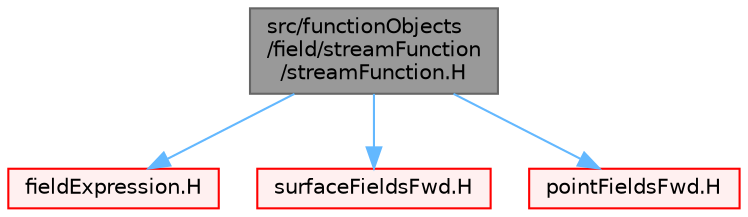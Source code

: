 digraph "src/functionObjects/field/streamFunction/streamFunction.H"
{
 // LATEX_PDF_SIZE
  bgcolor="transparent";
  edge [fontname=Helvetica,fontsize=10,labelfontname=Helvetica,labelfontsize=10];
  node [fontname=Helvetica,fontsize=10,shape=box,height=0.2,width=0.4];
  Node1 [id="Node000001",label="src/functionObjects\l/field/streamFunction\l/streamFunction.H",height=0.2,width=0.4,color="gray40", fillcolor="grey60", style="filled", fontcolor="black",tooltip=" "];
  Node1 -> Node2 [id="edge1_Node000001_Node000002",color="steelblue1",style="solid",tooltip=" "];
  Node2 [id="Node000002",label="fieldExpression.H",height=0.2,width=0.4,color="red", fillcolor="#FFF0F0", style="filled",URL="$fieldExpression_8H.html",tooltip=" "];
  Node1 -> Node355 [id="edge2_Node000001_Node000355",color="steelblue1",style="solid",tooltip=" "];
  Node355 [id="Node000355",label="surfaceFieldsFwd.H",height=0.2,width=0.4,color="red", fillcolor="#FFF0F0", style="filled",URL="$surfaceFieldsFwd_8H.html",tooltip=" "];
  Node1 -> Node365 [id="edge3_Node000001_Node000365",color="steelblue1",style="solid",tooltip=" "];
  Node365 [id="Node000365",label="pointFieldsFwd.H",height=0.2,width=0.4,color="red", fillcolor="#FFF0F0", style="filled",URL="$pointFieldsFwd_8H.html",tooltip="Forwards and collection of common point field types."];
}
